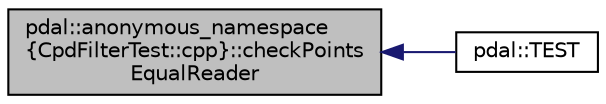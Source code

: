 digraph "pdal::anonymous_namespace{CpdFilterTest::cpp}::checkPointsEqualReader"
{
  edge [fontname="Helvetica",fontsize="10",labelfontname="Helvetica",labelfontsize="10"];
  node [fontname="Helvetica",fontsize="10",shape=record];
  rankdir="LR";
  Node1 [label="pdal::anonymous_namespace\l\{CpdFilterTest::cpp\}::checkPoints\lEqualReader",height=0.2,width=0.4,color="black", fillcolor="grey75", style="filled", fontcolor="black"];
  Node1 -> Node2 [dir="back",color="midnightblue",fontsize="10",style="solid",fontname="Helvetica"];
  Node2 [label="pdal::TEST",height=0.2,width=0.4,color="black", fillcolor="white", style="filled",URL="$namespacepdal.html#aa08a44ef817054ea67b67520d2436a0f"];
}
